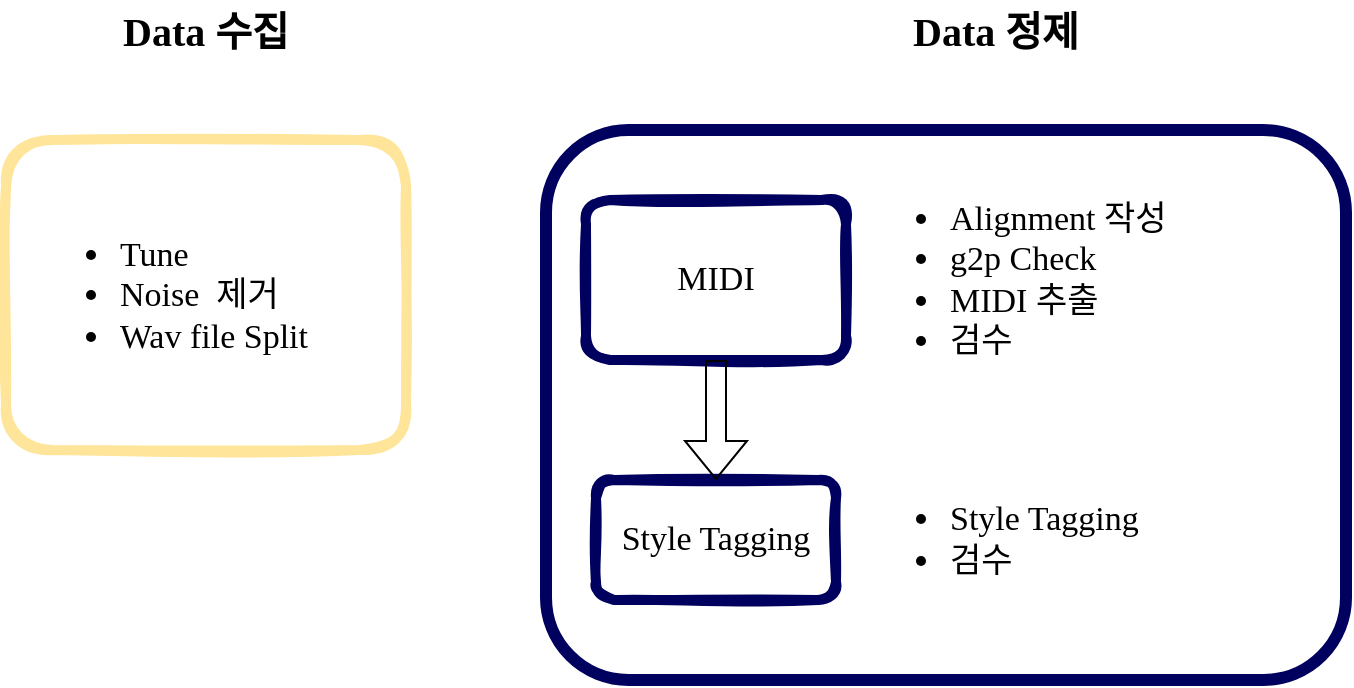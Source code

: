 <mxfile version="17.4.6" type="github">
  <diagram id="bYdH0A7eYf3jt_EvrW45" name="Page-1">
    <mxGraphModel dx="1071" dy="712" grid="1" gridSize="10" guides="1" tooltips="1" connect="1" arrows="1" fold="1" page="1" pageScale="1" pageWidth="827" pageHeight="1169" math="0" shadow="0">
      <root>
        <mxCell id="0" />
        <mxCell id="1" parent="0" />
        <mxCell id="xnQV9a3Z6vqpm0pV5S3U-1" value="" style="rounded=1;whiteSpace=wrap;html=1;strokeColor=#FFE599;strokeWidth=5;gradientColor=none;shadow=0;glass=0;sketch=1;perimeterSpacing=0;" parent="1" vertex="1">
          <mxGeometry x="30" y="110" width="200" height="155" as="geometry" />
        </mxCell>
        <mxCell id="xnQV9a3Z6vqpm0pV5S3U-2" value="" style="rounded=1;whiteSpace=wrap;html=1;strokeColor=#00005E;strokeWidth=6;" parent="1" vertex="1">
          <mxGeometry x="300" y="105" width="400" height="275" as="geometry" />
        </mxCell>
        <mxCell id="DYIPkd5MB8kChP2E2KvI-2" value="Data 수집" style="text;html=1;strokeColor=none;fillColor=none;align=center;verticalAlign=middle;whiteSpace=wrap;rounded=0;fontStyle=1;fontSize=20;fontFamily=Comic Sans MS;" vertex="1" parent="1">
          <mxGeometry x="80" y="40" width="100" height="30" as="geometry" />
        </mxCell>
        <mxCell id="DYIPkd5MB8kChP2E2KvI-3" value="&lt;ul style=&quot;font-size: 17px;&quot;&gt;&lt;li style=&quot;font-size: 17px;&quot;&gt;Tune&lt;/li&gt;&lt;li style=&quot;font-size: 17px;&quot;&gt;Noise&amp;nbsp; 제거&lt;/li&gt;&lt;li style=&quot;font-size: 17px;&quot;&gt;Wav file Split&lt;/li&gt;&lt;/ul&gt;" style="text;html=1;strokeColor=none;fillColor=none;align=left;verticalAlign=middle;whiteSpace=wrap;rounded=0;shadow=0;glass=0;sketch=1;fontFamily=Comic Sans MS;fontSize=17;" vertex="1" parent="1">
          <mxGeometry x="45" y="122.5" width="170" height="130" as="geometry" />
        </mxCell>
        <mxCell id="DYIPkd5MB8kChP2E2KvI-5" value="Data 정제" style="text;html=1;strokeColor=none;fillColor=none;align=center;verticalAlign=middle;whiteSpace=wrap;rounded=0;fontStyle=1;fontSize=20;fontFamily=Comic Sans MS;" vertex="1" parent="1">
          <mxGeometry x="475" y="40" width="100" height="30" as="geometry" />
        </mxCell>
        <mxCell id="DYIPkd5MB8kChP2E2KvI-7" value="MIDI" style="rounded=1;whiteSpace=wrap;html=1;shadow=0;glass=0;sketch=1;fontFamily=Comic Sans MS;fontSize=17;strokeColor=#00005E;strokeWidth=5;fillColor=#FFFFFF;gradientColor=none;" vertex="1" parent="1">
          <mxGeometry x="320" y="140" width="130" height="80" as="geometry" />
        </mxCell>
        <mxCell id="DYIPkd5MB8kChP2E2KvI-9" value="Style Tagging" style="rounded=1;whiteSpace=wrap;html=1;shadow=0;glass=0;sketch=1;fontFamily=Comic Sans MS;fontSize=17;strokeColor=#00005E;strokeWidth=5;fillColor=#FFFFFF;gradientColor=none;" vertex="1" parent="1">
          <mxGeometry x="325" y="280" width="120" height="60" as="geometry" />
        </mxCell>
        <mxCell id="DYIPkd5MB8kChP2E2KvI-11" value="" style="shape=flexArrow;endArrow=classic;html=1;rounded=0;fontFamily=Comic Sans MS;fontSize=17;exitX=0.5;exitY=1;exitDx=0;exitDy=0;entryX=0.5;entryY=0;entryDx=0;entryDy=0;" edge="1" parent="1" source="DYIPkd5MB8kChP2E2KvI-7" target="DYIPkd5MB8kChP2E2KvI-9">
          <mxGeometry width="50" height="50" relative="1" as="geometry">
            <mxPoint x="400" y="350" as="sourcePoint" />
            <mxPoint x="450" y="300" as="targetPoint" />
          </mxGeometry>
        </mxCell>
        <mxCell id="DYIPkd5MB8kChP2E2KvI-13" value="&lt;ul style=&quot;font-size: 17px&quot;&gt;&lt;li style=&quot;font-size: 17px&quot;&gt;Alignment 작성&lt;/li&gt;&lt;li style=&quot;font-size: 17px&quot;&gt;g2p Check&lt;/li&gt;&lt;li style=&quot;font-size: 17px&quot;&gt;MIDI 추출&lt;/li&gt;&lt;li style=&quot;font-size: 17px&quot;&gt;검수&lt;/li&gt;&lt;/ul&gt;" style="text;html=1;strokeColor=none;fillColor=none;align=left;verticalAlign=middle;whiteSpace=wrap;rounded=0;shadow=0;glass=0;sketch=1;fontFamily=Comic Sans MS;fontSize=17;" vertex="1" parent="1">
          <mxGeometry x="460" y="140" width="230" height="80" as="geometry" />
        </mxCell>
        <mxCell id="DYIPkd5MB8kChP2E2KvI-14" value="&lt;ul style=&quot;font-size: 17px&quot;&gt;&lt;li style=&quot;font-size: 17px&quot;&gt;Style Tagging&lt;/li&gt;&lt;li style=&quot;font-size: 17px&quot;&gt;검수&lt;/li&gt;&lt;/ul&gt;" style="text;html=1;strokeColor=none;fillColor=none;align=left;verticalAlign=middle;whiteSpace=wrap;rounded=0;shadow=0;glass=0;sketch=1;fontFamily=Comic Sans MS;fontSize=17;" vertex="1" parent="1">
          <mxGeometry x="460" y="285" width="190" height="50" as="geometry" />
        </mxCell>
      </root>
    </mxGraphModel>
  </diagram>
</mxfile>
